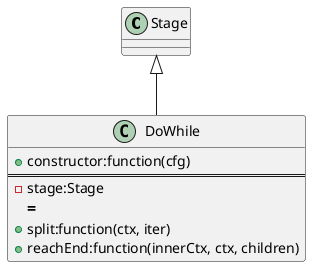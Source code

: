 @startuml

	Class Stage
	Class DoWhile{
		+constructor:function(cfg)
===
		-stage:Stage
===		
		+split:function(ctx, iter)
		+reachEnd:function(innerCtx, ctx, children)
	}

 	Stage <|-- DoWhile

@enduml